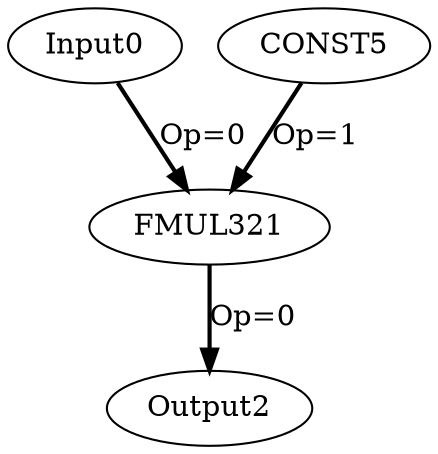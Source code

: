 Digraph G {
Input0[opcode = "Input", ref_name="kernel_gemm_0_0", size="100", offset="0,0", pattern="4,25", color = black];
FMUL321[opcode = "FMUL32", color = black];
Output2[opcode = "Output", ref_name="kernel_gemm_0_1", size="100", offset="0,0", pattern="4,25", color = black];
CONST5[opcode = "CONST", value="0x3F99999A", color = black];
Input0 -> FMUL321[color = black, style = bold, operand = 0, label = "Op=0"];
CONST5 -> FMUL321[color = black, style = bold, operand = 1, label = "Op=1"];
FMUL321 -> Output2[color = black, style = bold, operand = 0, label = "Op=0"];
}
